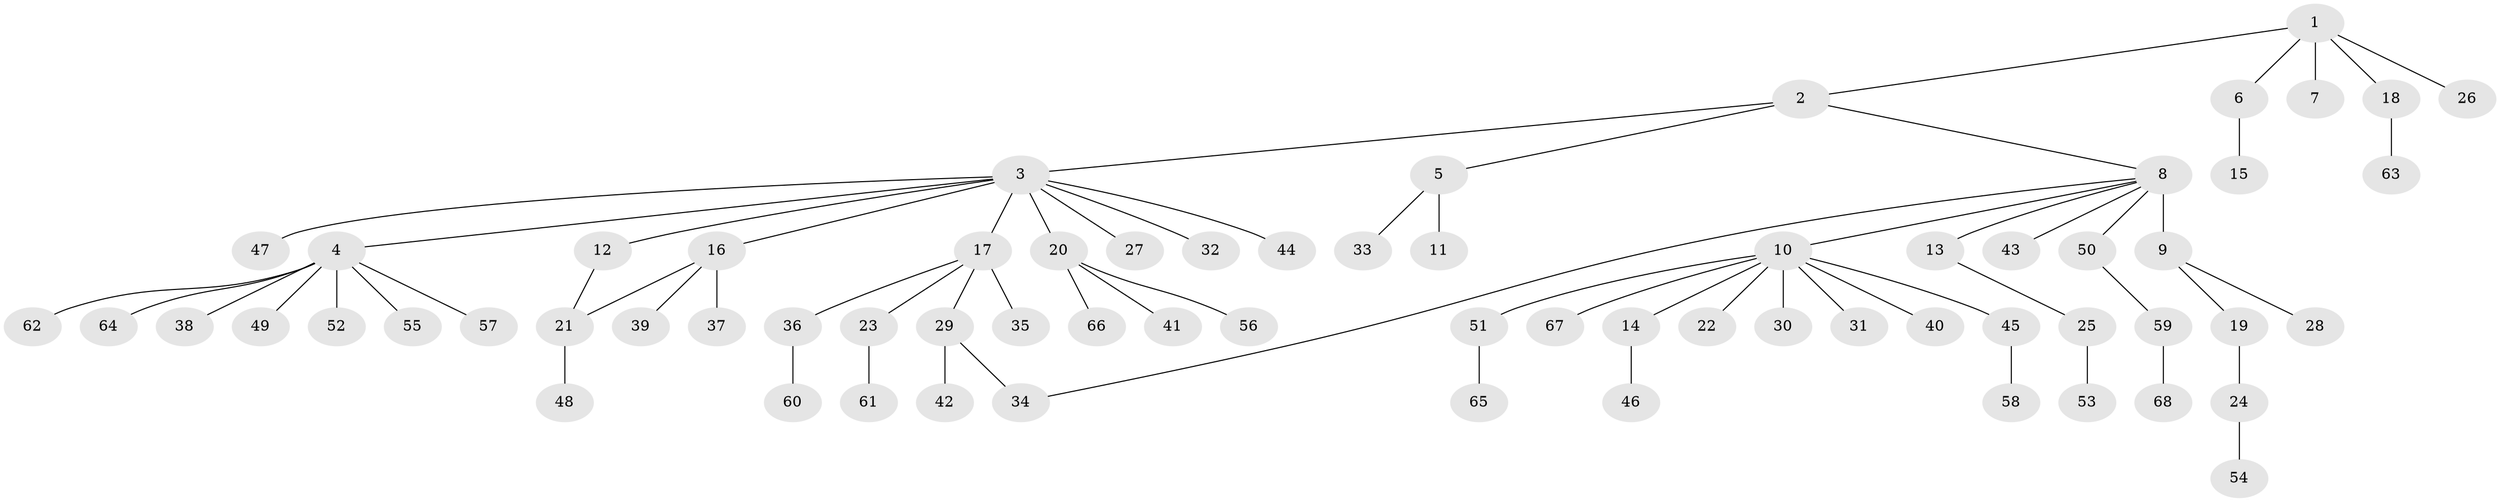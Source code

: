 // original degree distribution, {16: 0.007462686567164179, 5: 0.029850746268656716, 11: 0.007462686567164179, 9: 0.007462686567164179, 4: 0.014925373134328358, 1: 0.6492537313432836, 15: 0.007462686567164179, 2: 0.1865671641791045, 10: 0.014925373134328358, 3: 0.06716417910447761, 7: 0.007462686567164179}
// Generated by graph-tools (version 1.1) at 2025/35/03/09/25 02:35:31]
// undirected, 68 vertices, 69 edges
graph export_dot {
graph [start="1"]
  node [color=gray90,style=filled];
  1;
  2;
  3;
  4;
  5;
  6;
  7;
  8;
  9;
  10;
  11;
  12;
  13;
  14;
  15;
  16;
  17;
  18;
  19;
  20;
  21;
  22;
  23;
  24;
  25;
  26;
  27;
  28;
  29;
  30;
  31;
  32;
  33;
  34;
  35;
  36;
  37;
  38;
  39;
  40;
  41;
  42;
  43;
  44;
  45;
  46;
  47;
  48;
  49;
  50;
  51;
  52;
  53;
  54;
  55;
  56;
  57;
  58;
  59;
  60;
  61;
  62;
  63;
  64;
  65;
  66;
  67;
  68;
  1 -- 2 [weight=1.0];
  1 -- 6 [weight=1.0];
  1 -- 7 [weight=11.0];
  1 -- 18 [weight=1.0];
  1 -- 26 [weight=1.0];
  2 -- 3 [weight=1.0];
  2 -- 5 [weight=1.0];
  2 -- 8 [weight=1.0];
  3 -- 4 [weight=1.0];
  3 -- 12 [weight=1.0];
  3 -- 16 [weight=1.0];
  3 -- 17 [weight=1.0];
  3 -- 20 [weight=1.0];
  3 -- 27 [weight=1.0];
  3 -- 32 [weight=1.0];
  3 -- 44 [weight=1.0];
  3 -- 47 [weight=1.0];
  4 -- 38 [weight=1.0];
  4 -- 49 [weight=1.0];
  4 -- 52 [weight=1.0];
  4 -- 55 [weight=1.0];
  4 -- 57 [weight=1.0];
  4 -- 62 [weight=1.0];
  4 -- 64 [weight=1.0];
  5 -- 11 [weight=1.0];
  5 -- 33 [weight=1.0];
  6 -- 15 [weight=2.0];
  8 -- 9 [weight=8.0];
  8 -- 10 [weight=1.0];
  8 -- 13 [weight=1.0];
  8 -- 34 [weight=1.0];
  8 -- 43 [weight=1.0];
  8 -- 50 [weight=1.0];
  9 -- 19 [weight=1.0];
  9 -- 28 [weight=1.0];
  10 -- 14 [weight=1.0];
  10 -- 22 [weight=1.0];
  10 -- 30 [weight=1.0];
  10 -- 31 [weight=1.0];
  10 -- 40 [weight=1.0];
  10 -- 45 [weight=1.0];
  10 -- 51 [weight=1.0];
  10 -- 67 [weight=1.0];
  12 -- 21 [weight=1.0];
  13 -- 25 [weight=1.0];
  14 -- 46 [weight=1.0];
  16 -- 21 [weight=1.0];
  16 -- 37 [weight=3.0];
  16 -- 39 [weight=1.0];
  17 -- 23 [weight=1.0];
  17 -- 29 [weight=1.0];
  17 -- 35 [weight=5.0];
  17 -- 36 [weight=1.0];
  18 -- 63 [weight=1.0];
  19 -- 24 [weight=1.0];
  20 -- 41 [weight=1.0];
  20 -- 56 [weight=1.0];
  20 -- 66 [weight=1.0];
  21 -- 48 [weight=2.0];
  23 -- 61 [weight=2.0];
  24 -- 54 [weight=1.0];
  25 -- 53 [weight=1.0];
  29 -- 34 [weight=3.0];
  29 -- 42 [weight=1.0];
  36 -- 60 [weight=1.0];
  45 -- 58 [weight=1.0];
  50 -- 59 [weight=1.0];
  51 -- 65 [weight=1.0];
  59 -- 68 [weight=1.0];
}

